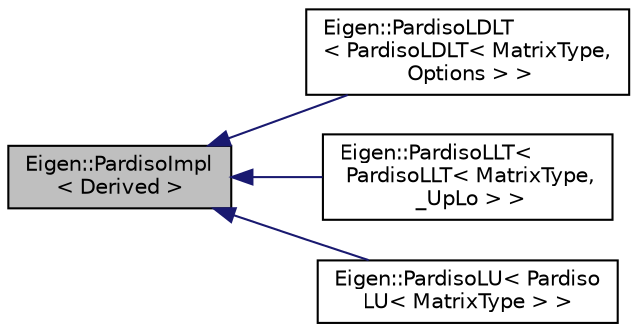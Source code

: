 digraph "Eigen::PardisoImpl&lt; Derived &gt;"
{
  edge [fontname="Helvetica",fontsize="10",labelfontname="Helvetica",labelfontsize="10"];
  node [fontname="Helvetica",fontsize="10",shape=record];
  rankdir="LR";
  Node1 [label="Eigen::PardisoImpl\l\< Derived \>",height=0.2,width=0.4,color="black", fillcolor="grey75", style="filled" fontcolor="black"];
  Node1 -> Node2 [dir="back",color="midnightblue",fontsize="10",style="solid",fontname="Helvetica"];
  Node2 [label="Eigen::PardisoLDLT\l\< PardisoLDLT\< MatrixType,\l Options \> \>",height=0.2,width=0.4,color="black", fillcolor="white", style="filled",URL="$classEigen_1_1PardisoLDLT.html",tooltip="A sparse direct Cholesky (LDLT) factorization and solver based on the PARDISO library. "];
  Node1 -> Node3 [dir="back",color="midnightblue",fontsize="10",style="solid",fontname="Helvetica"];
  Node3 [label="Eigen::PardisoLLT\<\l PardisoLLT\< MatrixType,\l _UpLo \> \>",height=0.2,width=0.4,color="black", fillcolor="white", style="filled",URL="$classEigen_1_1PardisoLLT.html",tooltip="A sparse direct Cholesky (LLT) factorization and solver based on the PARDISO library. "];
  Node1 -> Node4 [dir="back",color="midnightblue",fontsize="10",style="solid",fontname="Helvetica"];
  Node4 [label="Eigen::PardisoLU\< Pardiso\lLU\< MatrixType \> \>",height=0.2,width=0.4,color="black", fillcolor="white", style="filled",URL="$classEigen_1_1PardisoLU.html",tooltip="A sparse direct LU factorization and solver based on the PARDISO library. "];
}
